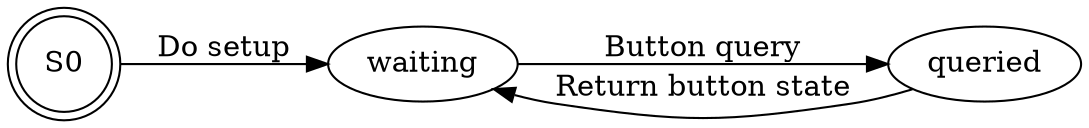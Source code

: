 digraph fsm {
	rankdir=LR;

	node [shape = doublecircle];
	S0;
	node [shape = ellipse];
	
	S0->waiting [label="Do setup"]
	
	waiting->queried [label="Button query"]
	queried->waiting [label="Return button state"]
	
	edge [color = "#888888"]
}
